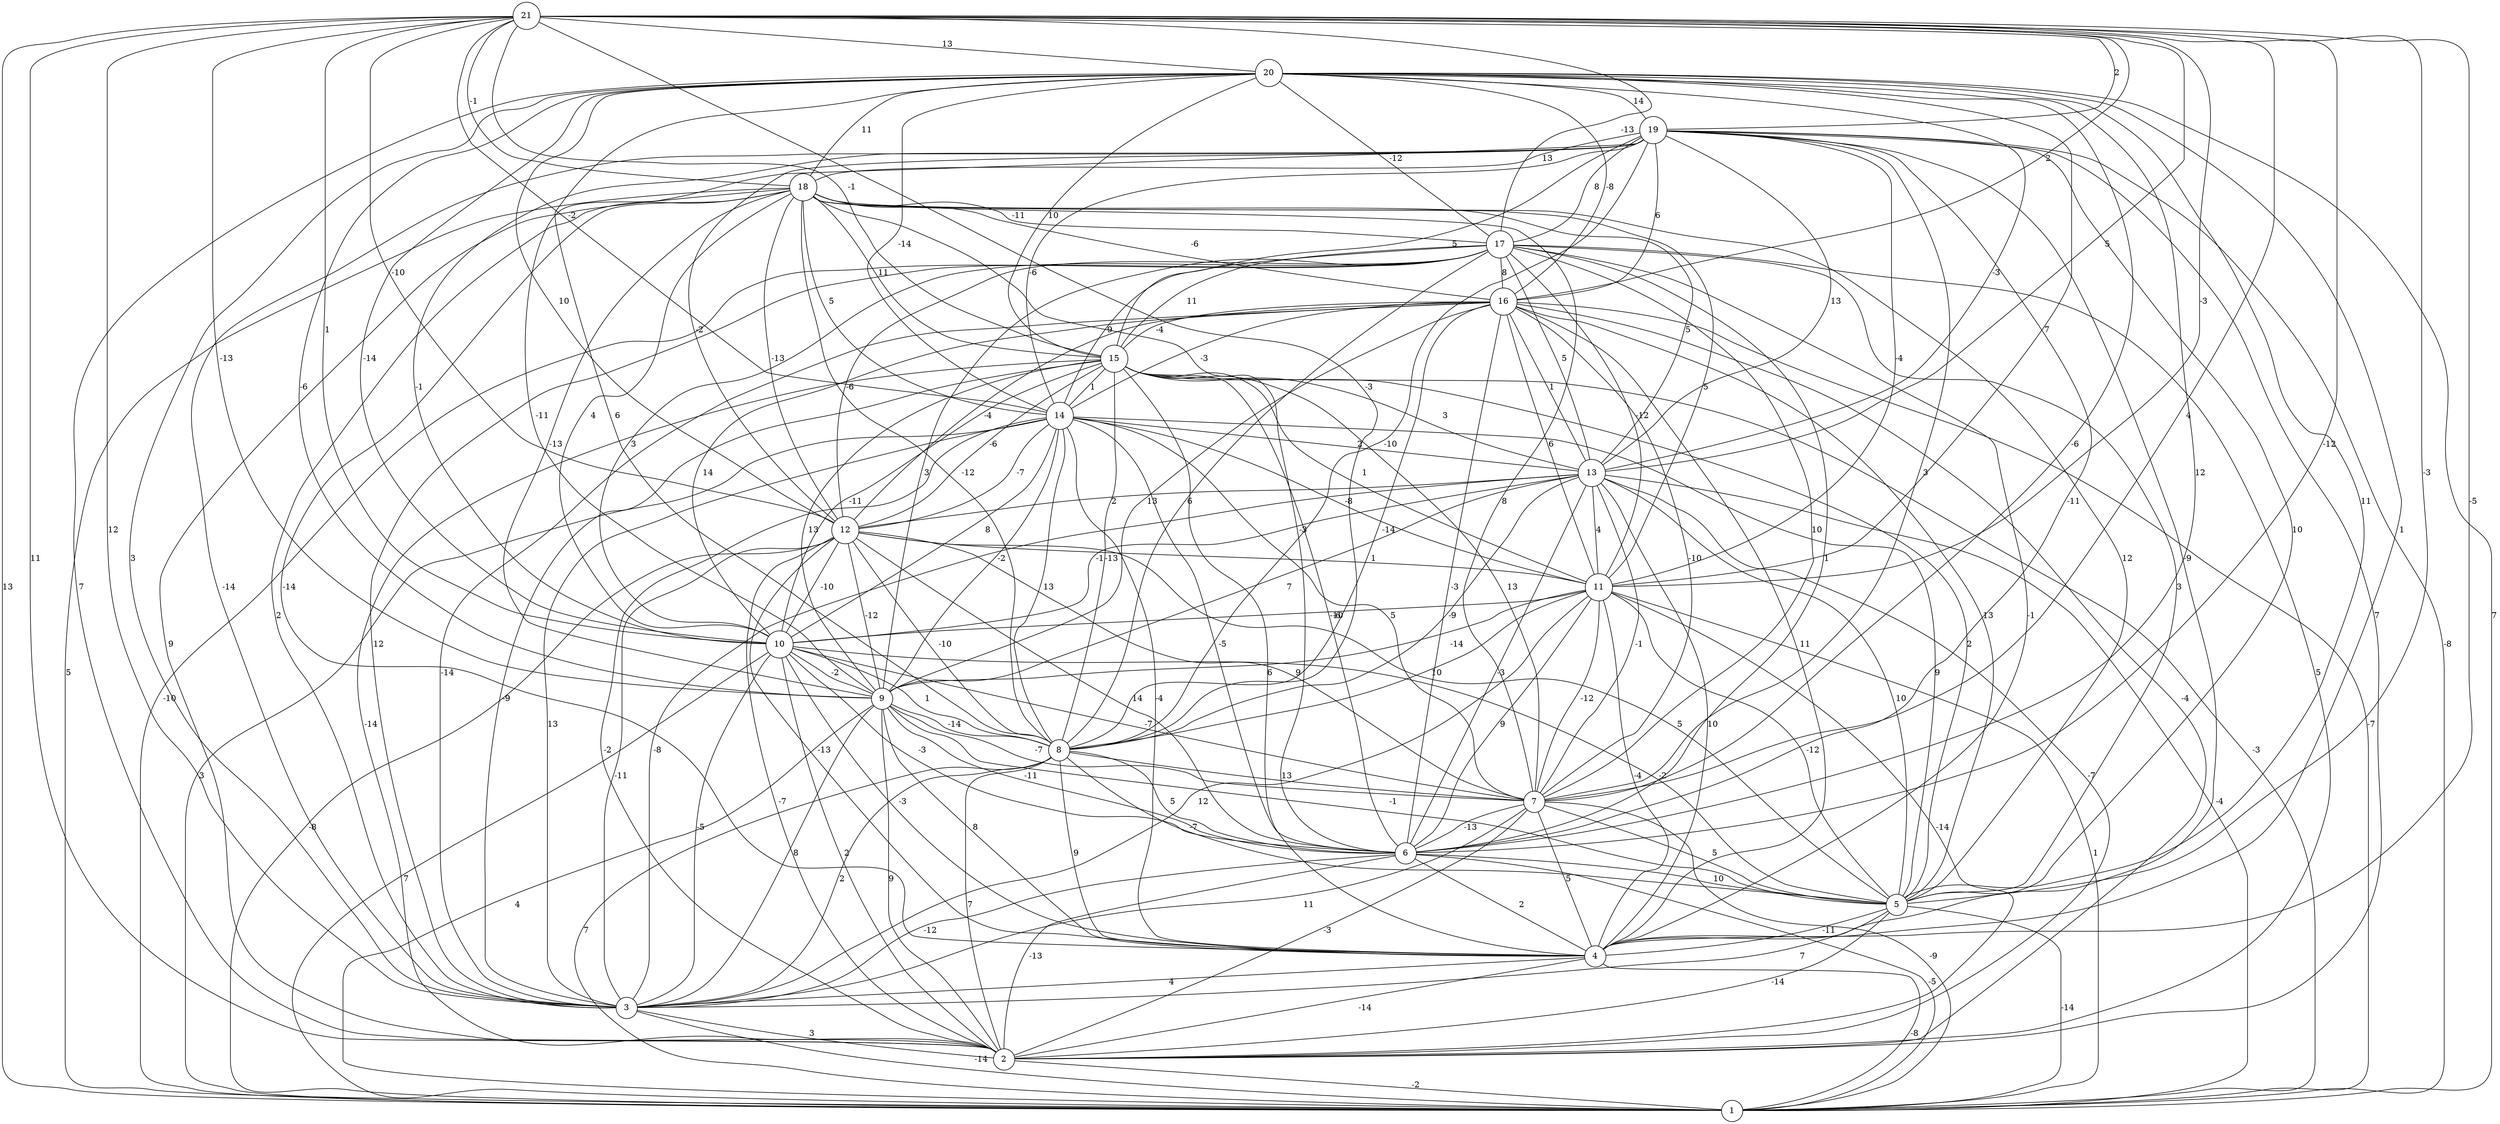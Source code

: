 graph { 
	 fontname="Helvetica,Arial,sans-serif" 
	 node [shape = circle]; 
	 21 -- 1 [label = "13"];
	 21 -- 2 [label = "11"];
	 21 -- 3 [label = "12"];
	 21 -- 4 [label = "-5"];
	 21 -- 5 [label = "-3"];
	 21 -- 6 [label = "-12"];
	 21 -- 7 [label = "4"];
	 21 -- 8 [label = "-3"];
	 21 -- 9 [label = "-13"];
	 21 -- 10 [label = "1"];
	 21 -- 11 [label = "-3"];
	 21 -- 12 [label = "-10"];
	 21 -- 13 [label = "5"];
	 21 -- 14 [label = "-2"];
	 21 -- 15 [label = "-1"];
	 21 -- 16 [label = "2"];
	 21 -- 17 [label = "-13"];
	 21 -- 18 [label = "-1"];
	 21 -- 19 [label = "2"];
	 21 -- 20 [label = "13"];
	 20 -- 1 [label = "7"];
	 20 -- 2 [label = "7"];
	 20 -- 3 [label = "3"];
	 20 -- 4 [label = "1"];
	 20 -- 5 [label = "11"];
	 20 -- 6 [label = "12"];
	 20 -- 7 [label = "-6"];
	 20 -- 8 [label = "6"];
	 20 -- 9 [label = "-6"];
	 20 -- 10 [label = "-14"];
	 20 -- 11 [label = "7"];
	 20 -- 12 [label = "10"];
	 20 -- 13 [label = "-3"];
	 20 -- 14 [label = "-14"];
	 20 -- 15 [label = "10"];
	 20 -- 16 [label = "-8"];
	 20 -- 17 [label = "-12"];
	 20 -- 18 [label = "11"];
	 20 -- 19 [label = "14"];
	 19 -- 1 [label = "-8"];
	 19 -- 2 [label = "7"];
	 19 -- 3 [label = "-14"];
	 19 -- 4 [label = "-9"];
	 19 -- 5 [label = "10"];
	 19 -- 6 [label = "-11"];
	 19 -- 7 [label = "3"];
	 19 -- 8 [label = "-10"];
	 19 -- 9 [label = "-11"];
	 19 -- 10 [label = "-1"];
	 19 -- 11 [label = "-4"];
	 19 -- 12 [label = "-2"];
	 19 -- 13 [label = "13"];
	 19 -- 14 [label = "-6"];
	 19 -- 15 [label = "5"];
	 19 -- 16 [label = "6"];
	 19 -- 17 [label = "8"];
	 19 -- 18 [label = "13"];
	 18 -- 1 [label = "5"];
	 18 -- 2 [label = "9"];
	 18 -- 3 [label = "2"];
	 18 -- 4 [label = "-14"];
	 18 -- 5 [label = "12"];
	 18 -- 6 [label = "-3"];
	 18 -- 7 [label = "8"];
	 18 -- 8 [label = "-12"];
	 18 -- 9 [label = "-13"];
	 18 -- 10 [label = "4"];
	 18 -- 11 [label = "5"];
	 18 -- 12 [label = "-13"];
	 18 -- 13 [label = "5"];
	 18 -- 14 [label = "5"];
	 18 -- 15 [label = "11"];
	 18 -- 16 [label = "-6"];
	 18 -- 17 [label = "-11"];
	 17 -- 1 [label = "-10"];
	 17 -- 2 [label = "5"];
	 17 -- 3 [label = "12"];
	 17 -- 4 [label = "-1"];
	 17 -- 5 [label = "3"];
	 17 -- 6 [label = "1"];
	 17 -- 7 [label = "10"];
	 17 -- 8 [label = "6"];
	 17 -- 9 [label = "3"];
	 17 -- 10 [label = "3"];
	 17 -- 11 [label = "-12"];
	 17 -- 12 [label = "-6"];
	 17 -- 13 [label = "5"];
	 17 -- 14 [label = "9"];
	 17 -- 15 [label = "11"];
	 17 -- 16 [label = "8"];
	 16 -- 1 [label = "-7"];
	 16 -- 2 [label = "-4"];
	 16 -- 3 [label = "-14"];
	 16 -- 4 [label = "11"];
	 16 -- 5 [label = "13"];
	 16 -- 6 [label = "-3"];
	 16 -- 7 [label = "-10"];
	 16 -- 8 [label = "-14"];
	 16 -- 9 [label = "13"];
	 16 -- 10 [label = "14"];
	 16 -- 11 [label = "6"];
	 16 -- 12 [label = "-4"];
	 16 -- 13 [label = "1"];
	 16 -- 14 [label = "-3"];
	 16 -- 15 [label = "-4"];
	 15 -- 1 [label = "-3"];
	 15 -- 2 [label = "-14"];
	 15 -- 3 [label = "-9"];
	 15 -- 4 [label = "6"];
	 15 -- 5 [label = "2"];
	 15 -- 6 [label = "-10"];
	 15 -- 7 [label = "13"];
	 15 -- 8 [label = "-13"];
	 15 -- 9 [label = "13"];
	 15 -- 10 [label = "-11"];
	 15 -- 11 [label = "1"];
	 15 -- 12 [label = "-6"];
	 15 -- 13 [label = "3"];
	 15 -- 14 [label = "1"];
	 14 -- 1 [label = "3"];
	 14 -- 2 [label = "-2"];
	 14 -- 3 [label = "13"];
	 14 -- 4 [label = "-4"];
	 14 -- 5 [label = "9"];
	 14 -- 6 [label = "-5"];
	 14 -- 7 [label = "5"];
	 14 -- 8 [label = "13"];
	 14 -- 9 [label = "-2"];
	 14 -- 10 [label = "8"];
	 14 -- 11 [label = "-8"];
	 14 -- 12 [label = "-7"];
	 14 -- 13 [label = "2"];
	 13 -- 1 [label = "-4"];
	 13 -- 2 [label = "-7"];
	 13 -- 3 [label = "-8"];
	 13 -- 4 [label = "10"];
	 13 -- 5 [label = "10"];
	 13 -- 6 [label = "-3"];
	 13 -- 7 [label = "-1"];
	 13 -- 8 [label = "-9"];
	 13 -- 9 [label = "7"];
	 13 -- 10 [label = "-1"];
	 13 -- 11 [label = "4"];
	 13 -- 12 [label = "2"];
	 12 -- 1 [label = "-8"];
	 12 -- 2 [label = "-7"];
	 12 -- 3 [label = "-11"];
	 12 -- 4 [label = "-13"];
	 12 -- 5 [label = "5"];
	 12 -- 6 [label = "14"];
	 12 -- 7 [label = "9"];
	 12 -- 8 [label = "-10"];
	 12 -- 9 [label = "-12"];
	 12 -- 10 [label = "-10"];
	 12 -- 11 [label = "1"];
	 11 -- 1 [label = "1"];
	 11 -- 2 [label = "-14"];
	 11 -- 3 [label = "12"];
	 11 -- 4 [label = "-4"];
	 11 -- 5 [label = "-12"];
	 11 -- 6 [label = "9"];
	 11 -- 7 [label = "-12"];
	 11 -- 8 [label = "10"];
	 11 -- 9 [label = "-14"];
	 11 -- 10 [label = "-6"];
	 10 -- 1 [label = "7"];
	 10 -- 2 [label = "2"];
	 10 -- 3 [label = "-5"];
	 10 -- 4 [label = "-3"];
	 10 -- 5 [label = "-2"];
	 10 -- 6 [label = "-3"];
	 10 -- 7 [label = "-7"];
	 10 -- 8 [label = "1"];
	 10 -- 9 [label = "-2"];
	 9 -- 1 [label = "4"];
	 9 -- 2 [label = "9"];
	 9 -- 3 [label = "8"];
	 9 -- 4 [label = "8"];
	 9 -- 5 [label = "-1"];
	 9 -- 6 [label = "-11"];
	 9 -- 7 [label = "-7"];
	 9 -- 8 [label = "-14"];
	 8 -- 1 [label = "7"];
	 8 -- 2 [label = "7"];
	 8 -- 3 [label = "2"];
	 8 -- 4 [label = "9"];
	 8 -- 5 [label = "-7"];
	 8 -- 6 [label = "5"];
	 8 -- 7 [label = "13"];
	 7 -- 1 [label = "-9"];
	 7 -- 2 [label = "-3"];
	 7 -- 3 [label = "11"];
	 7 -- 4 [label = "5"];
	 7 -- 5 [label = "5"];
	 7 -- 6 [label = "-13"];
	 6 -- 1 [label = "-5"];
	 6 -- 2 [label = "-13"];
	 6 -- 3 [label = "-12"];
	 6 -- 4 [label = "2"];
	 6 -- 5 [label = "10"];
	 5 -- 1 [label = "-14"];
	 5 -- 2 [label = "-14"];
	 5 -- 3 [label = "7"];
	 5 -- 4 [label = "-11"];
	 4 -- 1 [label = "-8"];
	 4 -- 2 [label = "-14"];
	 4 -- 3 [label = "4"];
	 3 -- 1 [label = "-14"];
	 3 -- 2 [label = "3"];
	 2 -- 1 [label = "-2"];
	 1;
	 2;
	 3;
	 4;
	 5;
	 6;
	 7;
	 8;
	 9;
	 10;
	 11;
	 12;
	 13;
	 14;
	 15;
	 16;
	 17;
	 18;
	 19;
	 20;
	 21;
}

